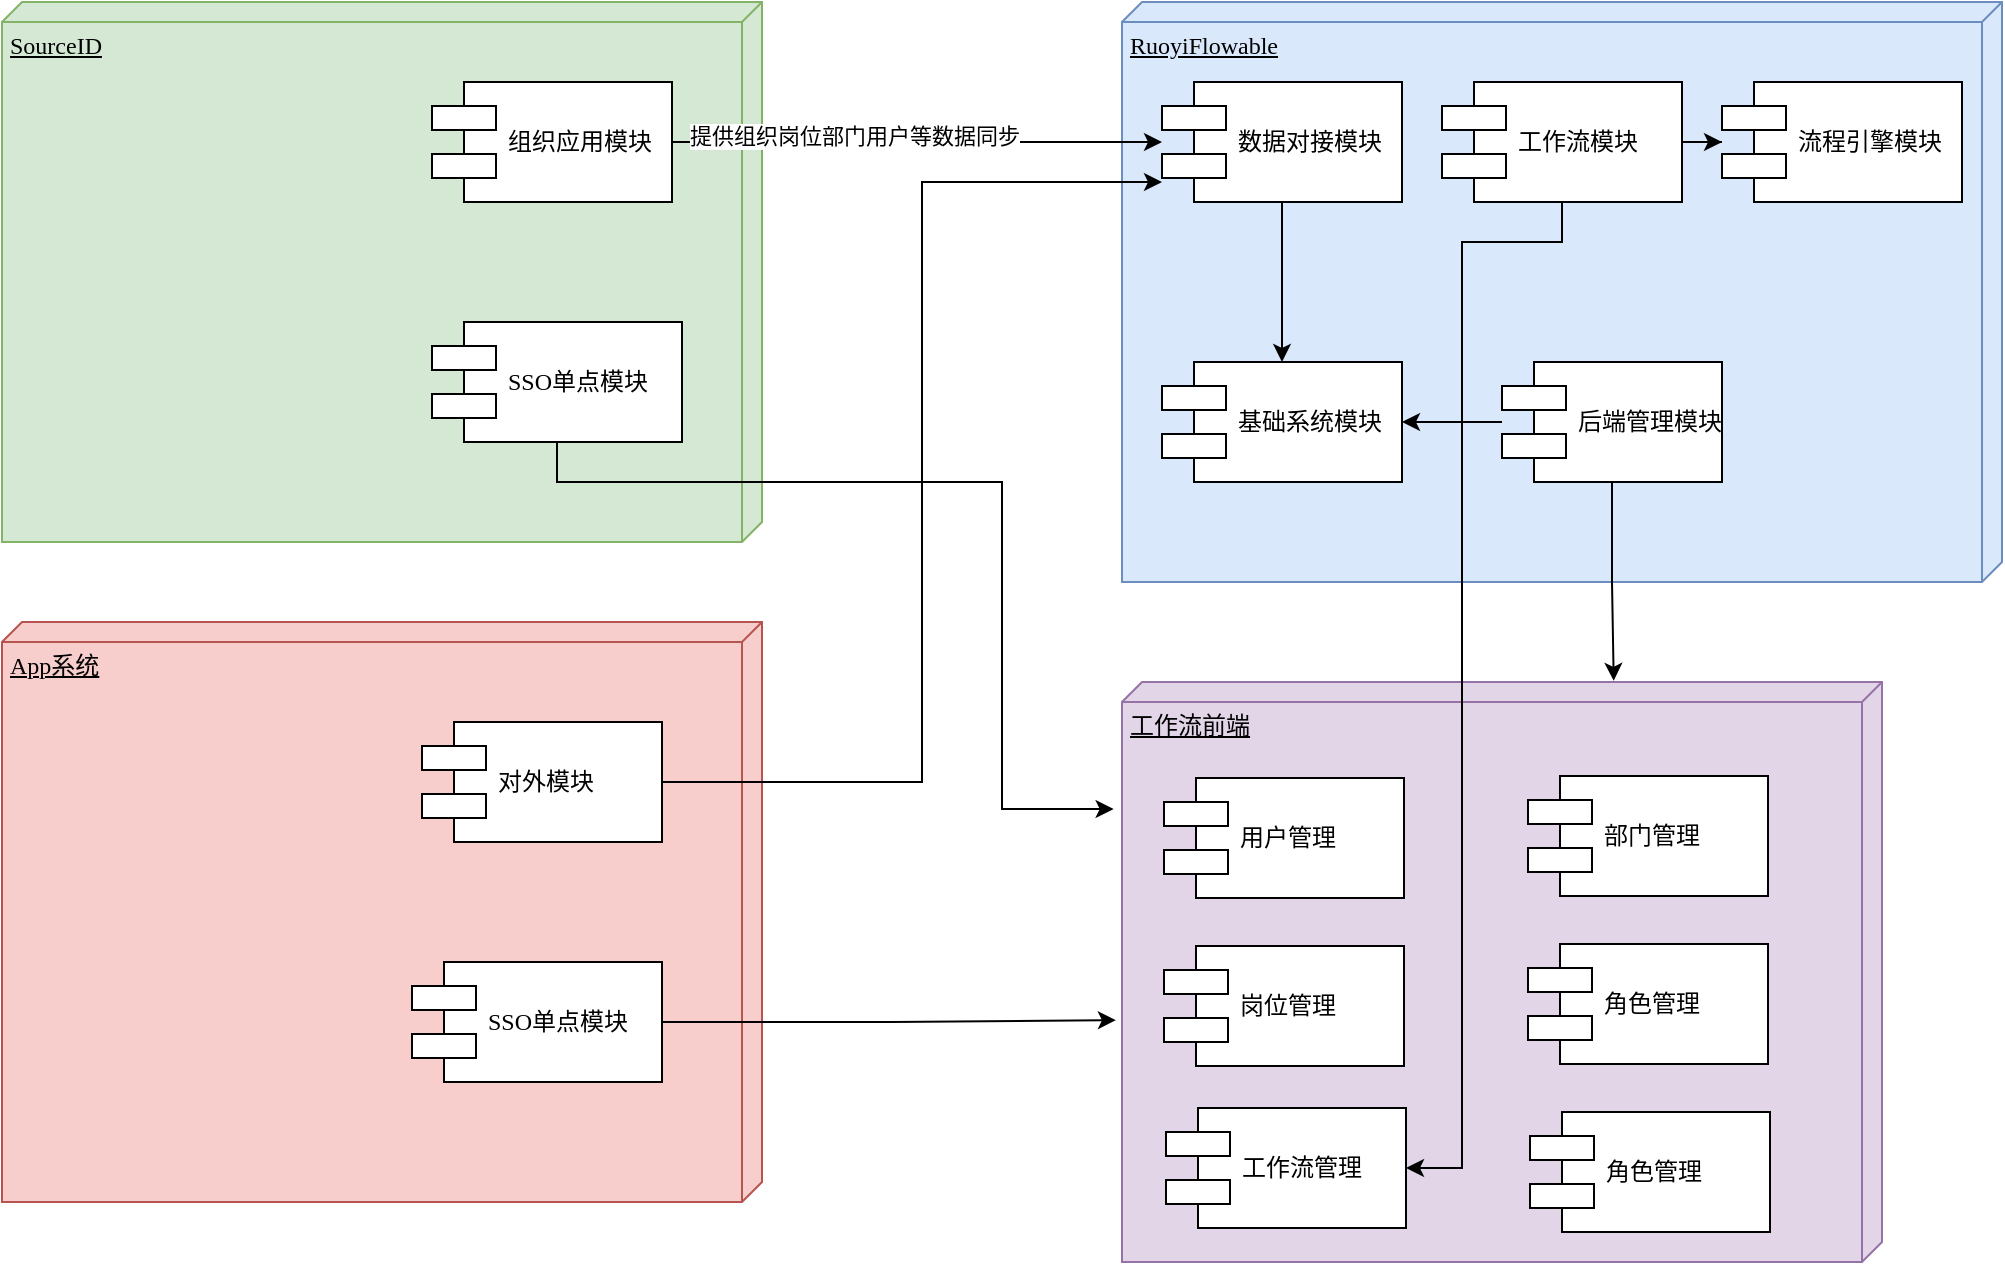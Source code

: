<mxfile version="20.0.1" type="github">
  <diagram name="Page-1" id="5f0bae14-7c28-e335-631c-24af17079c00">
    <mxGraphModel dx="1151" dy="656" grid="1" gridSize="10" guides="1" tooltips="1" connect="1" arrows="1" fold="1" page="1" pageScale="1" pageWidth="1100" pageHeight="850" background="none" math="0" shadow="0">
      <root>
        <mxCell id="0" />
        <mxCell id="1" parent="0" />
        <mxCell id="39150e848f15840c-1" value="SourceID" style="verticalAlign=top;align=left;spacingTop=8;spacingLeft=2;spacingRight=12;shape=cube;size=10;direction=south;fontStyle=4;html=1;rounded=0;shadow=0;comic=0;labelBackgroundColor=none;strokeWidth=1;fontFamily=Verdana;fontSize=12;fillColor=#d5e8d4;strokeColor=#82b366;" parent="1" vertex="1">
          <mxGeometry x="10" y="50" width="380" height="270" as="geometry" />
        </mxCell>
        <mxCell id="39150e848f15840c-2" value="RuoyiFlowable" style="verticalAlign=top;align=left;spacingTop=8;spacingLeft=2;spacingRight=12;shape=cube;size=10;direction=south;fontStyle=4;html=1;rounded=0;shadow=0;comic=0;labelBackgroundColor=none;strokeWidth=1;fontFamily=Verdana;fontSize=12;fillColor=#dae8fc;strokeColor=#6c8ebf;" parent="1" vertex="1">
          <mxGeometry x="570" y="50" width="440" height="290" as="geometry" />
        </mxCell>
        <mxCell id="39150e848f15840c-3" value="App系统" style="verticalAlign=top;align=left;spacingTop=8;spacingLeft=2;spacingRight=12;shape=cube;size=10;direction=south;fontStyle=4;html=1;rounded=0;shadow=0;comic=0;labelBackgroundColor=none;strokeWidth=1;fontFamily=Verdana;fontSize=12;fillColor=#f8cecc;strokeColor=#b85450;" parent="1" vertex="1">
          <mxGeometry x="10" y="360" width="380" height="290" as="geometry" />
        </mxCell>
        <mxCell id="gfJlG4u2p-3kc8zNwAl6-47" style="edgeStyle=orthogonalEdgeStyle;rounded=0;orthogonalLoop=1;jettySize=auto;html=1;" edge="1" parent="1" source="39150e848f15840c-5" target="gfJlG4u2p-3kc8zNwAl6-3">
          <mxGeometry relative="1" as="geometry" />
        </mxCell>
        <mxCell id="gfJlG4u2p-3kc8zNwAl6-48" value="提供组织岗位部门用户等数据同步" style="edgeLabel;html=1;align=center;verticalAlign=middle;resizable=0;points=[];" vertex="1" connectable="0" parent="gfJlG4u2p-3kc8zNwAl6-47">
          <mxGeometry x="-0.258" y="3" relative="1" as="geometry">
            <mxPoint as="offset" />
          </mxGeometry>
        </mxCell>
        <mxCell id="39150e848f15840c-5" value="组织应用模块" style="shape=component;align=left;spacingLeft=36;rounded=0;shadow=0;comic=0;labelBackgroundColor=none;strokeWidth=1;fontFamily=Verdana;fontSize=12;html=1;" parent="1" vertex="1">
          <mxGeometry x="225" y="90" width="120" height="60" as="geometry" />
        </mxCell>
        <mxCell id="gfJlG4u2p-3kc8zNwAl6-52" style="edgeStyle=orthogonalEdgeStyle;rounded=0;orthogonalLoop=1;jettySize=auto;html=1;" edge="1" parent="1" source="39150e848f15840c-7" target="gfJlG4u2p-3kc8zNwAl6-39">
          <mxGeometry relative="1" as="geometry" />
        </mxCell>
        <mxCell id="39150e848f15840c-7" value="工作流模块" style="shape=component;align=left;spacingLeft=36;rounded=0;shadow=0;comic=0;labelBackgroundColor=none;strokeWidth=1;fontFamily=Verdana;fontSize=12;html=1;" parent="1" vertex="1">
          <mxGeometry x="730" y="90" width="120" height="60" as="geometry" />
        </mxCell>
        <mxCell id="gfJlG4u2p-3kc8zNwAl6-46" style="edgeStyle=orthogonalEdgeStyle;rounded=0;orthogonalLoop=1;jettySize=auto;html=1;" edge="1" parent="1" source="39150e848f15840c-10" target="gfJlG4u2p-3kc8zNwAl6-3">
          <mxGeometry relative="1" as="geometry">
            <Array as="points">
              <mxPoint x="470" y="440" />
              <mxPoint x="470" y="140" />
            </Array>
          </mxGeometry>
        </mxCell>
        <mxCell id="39150e848f15840c-10" value="对外模块" style="shape=component;align=left;spacingLeft=36;rounded=0;shadow=0;comic=0;labelBackgroundColor=none;strokeWidth=1;fontFamily=Verdana;fontSize=12;html=1;" parent="1" vertex="1">
          <mxGeometry x="220" y="410" width="120" height="60" as="geometry" />
        </mxCell>
        <mxCell id="gfJlG4u2p-3kc8zNwAl6-53" style="edgeStyle=orthogonalEdgeStyle;rounded=0;orthogonalLoop=1;jettySize=auto;html=1;" edge="1" parent="1" source="gfJlG4u2p-3kc8zNwAl6-3" target="gfJlG4u2p-3kc8zNwAl6-22">
          <mxGeometry relative="1" as="geometry" />
        </mxCell>
        <mxCell id="gfJlG4u2p-3kc8zNwAl6-3" value="数据对接模块" style="shape=component;align=left;spacingLeft=36;rounded=0;shadow=0;comic=0;labelBackgroundColor=none;strokeWidth=1;fontFamily=Verdana;fontSize=12;html=1;" vertex="1" parent="1">
          <mxGeometry x="590" y="90" width="120" height="60" as="geometry" />
        </mxCell>
        <mxCell id="gfJlG4u2p-3kc8zNwAl6-8" value="" style="edgeStyle=elbowEdgeStyle;rounded=0;html=1;labelBackgroundColor=none;startArrow=none;startFill=0;startSize=8;endArrow=none;endFill=0;endSize=16;fontFamily=Verdana;fontSize=12;" edge="1" parent="1">
          <mxGeometry relative="1" as="geometry">
            <mxPoint x="490" y="125" as="sourcePoint" />
            <mxPoint x="490" y="125" as="targetPoint" />
          </mxGeometry>
        </mxCell>
        <mxCell id="gfJlG4u2p-3kc8zNwAl6-22" value="基础系统模块" style="shape=component;align=left;spacingLeft=36;rounded=0;shadow=0;comic=0;labelBackgroundColor=none;strokeWidth=1;fontFamily=Verdana;fontSize=12;html=1;" vertex="1" parent="1">
          <mxGeometry x="590" y="230" width="120" height="60" as="geometry" />
        </mxCell>
        <mxCell id="gfJlG4u2p-3kc8zNwAl6-51" style="edgeStyle=orthogonalEdgeStyle;rounded=0;orthogonalLoop=1;jettySize=auto;html=1;entryX=1;entryY=0.5;entryDx=0;entryDy=0;" edge="1" parent="1" source="gfJlG4u2p-3kc8zNwAl6-25" target="gfJlG4u2p-3kc8zNwAl6-22">
          <mxGeometry relative="1" as="geometry" />
        </mxCell>
        <mxCell id="gfJlG4u2p-3kc8zNwAl6-25" value="后端管理模块" style="shape=component;align=left;spacingLeft=36;rounded=0;shadow=0;comic=0;labelBackgroundColor=none;strokeWidth=1;fontFamily=Verdana;fontSize=12;html=1;" vertex="1" parent="1">
          <mxGeometry x="760" y="230" width="110" height="60" as="geometry" />
        </mxCell>
        <mxCell id="gfJlG4u2p-3kc8zNwAl6-27" value="工作流前端" style="verticalAlign=top;align=left;spacingTop=8;spacingLeft=2;spacingRight=12;shape=cube;size=10;direction=south;fontStyle=4;html=1;rounded=0;shadow=0;comic=0;labelBackgroundColor=none;strokeWidth=1;fontFamily=Verdana;fontSize=12;fillColor=#e1d5e7;strokeColor=#9673a6;" vertex="1" parent="1">
          <mxGeometry x="570" y="390" width="380" height="290" as="geometry" />
        </mxCell>
        <mxCell id="gfJlG4u2p-3kc8zNwAl6-29" value="用户管理" style="shape=component;align=left;spacingLeft=36;rounded=0;shadow=0;comic=0;labelBackgroundColor=none;strokeWidth=1;fontFamily=Verdana;fontSize=12;html=1;" vertex="1" parent="1">
          <mxGeometry x="591" y="438" width="120" height="60" as="geometry" />
        </mxCell>
        <mxCell id="gfJlG4u2p-3kc8zNwAl6-30" value="部门管理" style="shape=component;align=left;spacingLeft=36;rounded=0;shadow=0;comic=0;labelBackgroundColor=none;strokeWidth=1;fontFamily=Verdana;fontSize=12;html=1;" vertex="1" parent="1">
          <mxGeometry x="773" y="437" width="120" height="60" as="geometry" />
        </mxCell>
        <mxCell id="gfJlG4u2p-3kc8zNwAl6-33" value="岗位管理" style="shape=component;align=left;spacingLeft=36;rounded=0;shadow=0;comic=0;labelBackgroundColor=none;strokeWidth=1;fontFamily=Verdana;fontSize=12;html=1;" vertex="1" parent="1">
          <mxGeometry x="591" y="522" width="120" height="60" as="geometry" />
        </mxCell>
        <mxCell id="gfJlG4u2p-3kc8zNwAl6-34" value="角色管理" style="shape=component;align=left;spacingLeft=36;rounded=0;shadow=0;comic=0;labelBackgroundColor=none;strokeWidth=1;fontFamily=Verdana;fontSize=12;html=1;" vertex="1" parent="1">
          <mxGeometry x="773" y="521" width="120" height="60" as="geometry" />
        </mxCell>
        <mxCell id="gfJlG4u2p-3kc8zNwAl6-35" value="工作流管理" style="shape=component;align=left;spacingLeft=36;rounded=0;shadow=0;comic=0;labelBackgroundColor=none;strokeWidth=1;fontFamily=Verdana;fontSize=12;html=1;" vertex="1" parent="1">
          <mxGeometry x="592" y="603" width="120" height="60" as="geometry" />
        </mxCell>
        <mxCell id="gfJlG4u2p-3kc8zNwAl6-36" value="角色管理" style="shape=component;align=left;spacingLeft=36;rounded=0;shadow=0;comic=0;labelBackgroundColor=none;strokeWidth=1;fontFamily=Verdana;fontSize=12;html=1;" vertex="1" parent="1">
          <mxGeometry x="774" y="605" width="120" height="60" as="geometry" />
        </mxCell>
        <mxCell id="gfJlG4u2p-3kc8zNwAl6-39" value="流程引擎模块" style="shape=component;align=left;spacingLeft=36;rounded=0;shadow=0;comic=0;labelBackgroundColor=none;strokeWidth=1;fontFamily=Verdana;fontSize=12;html=1;" vertex="1" parent="1">
          <mxGeometry x="870" y="90" width="120" height="60" as="geometry" />
        </mxCell>
        <mxCell id="gfJlG4u2p-3kc8zNwAl6-45" style="edgeStyle=orthogonalEdgeStyle;rounded=0;orthogonalLoop=1;jettySize=auto;html=1;entryX=0.219;entryY=1.011;entryDx=0;entryDy=0;entryPerimeter=0;" edge="1" parent="1" source="gfJlG4u2p-3kc8zNwAl6-42" target="gfJlG4u2p-3kc8zNwAl6-27">
          <mxGeometry relative="1" as="geometry">
            <mxPoint x="571" y="240" as="targetPoint" />
            <Array as="points">
              <mxPoint x="288" y="290" />
              <mxPoint x="510" y="290" />
              <mxPoint x="510" y="454" />
            </Array>
          </mxGeometry>
        </mxCell>
        <mxCell id="gfJlG4u2p-3kc8zNwAl6-42" value="SSO单点模块" style="shape=component;align=left;spacingLeft=36;rounded=0;shadow=0;comic=0;labelBackgroundColor=none;strokeWidth=1;fontFamily=Verdana;fontSize=12;html=1;" vertex="1" parent="1">
          <mxGeometry x="225" y="210" width="125" height="60" as="geometry" />
        </mxCell>
        <mxCell id="gfJlG4u2p-3kc8zNwAl6-49" style="edgeStyle=orthogonalEdgeStyle;rounded=0;orthogonalLoop=1;jettySize=auto;html=1;" edge="1" parent="1" source="39150e848f15840c-7" target="gfJlG4u2p-3kc8zNwAl6-35">
          <mxGeometry relative="1" as="geometry">
            <Array as="points">
              <mxPoint x="790" y="170" />
              <mxPoint x="740" y="170" />
              <mxPoint x="740" y="633" />
            </Array>
          </mxGeometry>
        </mxCell>
        <mxCell id="gfJlG4u2p-3kc8zNwAl6-50" style="edgeStyle=orthogonalEdgeStyle;rounded=0;orthogonalLoop=1;jettySize=auto;html=1;entryX=-0.002;entryY=0.353;entryDx=0;entryDy=0;entryPerimeter=0;" edge="1" parent="1" source="gfJlG4u2p-3kc8zNwAl6-25" target="gfJlG4u2p-3kc8zNwAl6-27">
          <mxGeometry relative="1" as="geometry">
            <Array as="points" />
          </mxGeometry>
        </mxCell>
        <mxCell id="gfJlG4u2p-3kc8zNwAl6-55" style="edgeStyle=orthogonalEdgeStyle;rounded=0;orthogonalLoop=1;jettySize=auto;html=1;entryX=0.583;entryY=1.008;entryDx=0;entryDy=0;entryPerimeter=0;" edge="1" parent="1" source="gfJlG4u2p-3kc8zNwAl6-54" target="gfJlG4u2p-3kc8zNwAl6-27">
          <mxGeometry relative="1" as="geometry" />
        </mxCell>
        <mxCell id="gfJlG4u2p-3kc8zNwAl6-54" value="SSO单点模块" style="shape=component;align=left;spacingLeft=36;rounded=0;shadow=0;comic=0;labelBackgroundColor=none;strokeWidth=1;fontFamily=Verdana;fontSize=12;html=1;" vertex="1" parent="1">
          <mxGeometry x="215" y="530" width="125" height="60" as="geometry" />
        </mxCell>
      </root>
    </mxGraphModel>
  </diagram>
</mxfile>
